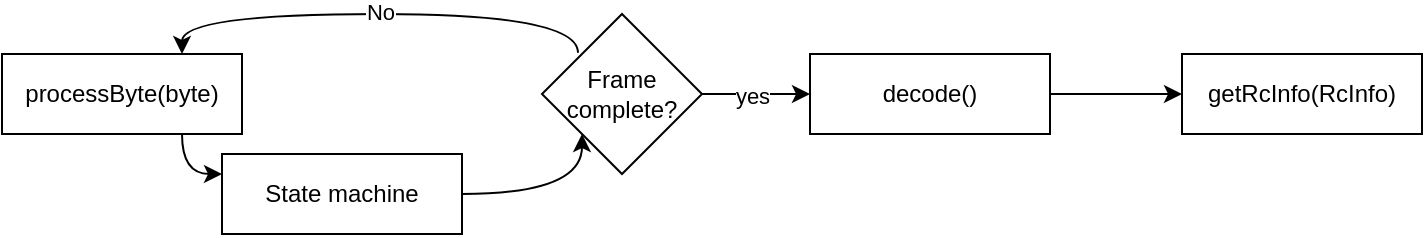 <mxfile version="27.1.3">
  <diagram name="Página-1" id="Wy1xzq8sEiM7D3Ojbia0">
    <mxGraphModel dx="983" dy="619" grid="1" gridSize="10" guides="1" tooltips="1" connect="1" arrows="1" fold="1" page="1" pageScale="1" pageWidth="827" pageHeight="1169" math="0" shadow="0">
      <root>
        <mxCell id="0" />
        <mxCell id="1" parent="0" />
        <mxCell id="J0ZxGNbLXhjSqqrhM451-3" style="edgeStyle=orthogonalEdgeStyle;rounded=0;orthogonalLoop=1;jettySize=auto;html=1;entryX=0;entryY=0.25;entryDx=0;entryDy=0;curved=1;exitX=0.75;exitY=1;exitDx=0;exitDy=0;" edge="1" parent="1" source="J0ZxGNbLXhjSqqrhM451-1" target="J0ZxGNbLXhjSqqrhM451-9">
          <mxGeometry relative="1" as="geometry">
            <Array as="points">
              <mxPoint x="150" y="180" />
            </Array>
          </mxGeometry>
        </mxCell>
        <mxCell id="J0ZxGNbLXhjSqqrhM451-4" style="edgeStyle=orthogonalEdgeStyle;rounded=0;orthogonalLoop=1;jettySize=auto;html=1;entryX=0.221;entryY=0.242;entryDx=0;entryDy=0;curved=1;exitX=1;exitY=0;exitDx=0;exitDy=0;startArrow=classic;startFill=1;endArrow=none;entryPerimeter=0;" edge="1" parent="1" target="J0ZxGNbLXhjSqqrhM451-2">
          <mxGeometry relative="1" as="geometry">
            <mxPoint x="150" y="120" as="sourcePoint" />
            <mxPoint x="270" y="120" as="targetPoint" />
            <Array as="points">
              <mxPoint x="150" y="100" />
              <mxPoint x="348" y="100" />
              <mxPoint x="348" y="119" />
            </Array>
          </mxGeometry>
        </mxCell>
        <mxCell id="J0ZxGNbLXhjSqqrhM451-5" value="No" style="edgeLabel;html=1;align=center;verticalAlign=middle;resizable=0;points=[];" vertex="1" connectable="0" parent="J0ZxGNbLXhjSqqrhM451-4">
          <mxGeometry y="1" relative="1" as="geometry">
            <mxPoint as="offset" />
          </mxGeometry>
        </mxCell>
        <mxCell id="J0ZxGNbLXhjSqqrhM451-1" value="processByte(byte)" style="rounded=0;whiteSpace=wrap;html=1;" vertex="1" parent="1">
          <mxGeometry x="60" y="120" width="120" height="40" as="geometry" />
        </mxCell>
        <mxCell id="J0ZxGNbLXhjSqqrhM451-7" style="edgeStyle=orthogonalEdgeStyle;rounded=0;orthogonalLoop=1;jettySize=auto;html=1;entryX=0;entryY=0.5;entryDx=0;entryDy=0;" edge="1" parent="1" source="J0ZxGNbLXhjSqqrhM451-2" target="J0ZxGNbLXhjSqqrhM451-6">
          <mxGeometry relative="1" as="geometry" />
        </mxCell>
        <mxCell id="J0ZxGNbLXhjSqqrhM451-8" value="yes" style="edgeLabel;html=1;align=center;verticalAlign=middle;resizable=0;points=[];" vertex="1" connectable="0" parent="J0ZxGNbLXhjSqqrhM451-7">
          <mxGeometry x="-0.082" y="-1" relative="1" as="geometry">
            <mxPoint as="offset" />
          </mxGeometry>
        </mxCell>
        <mxCell id="J0ZxGNbLXhjSqqrhM451-2" value="Frame complete?" style="rhombus;whiteSpace=wrap;html=1;" vertex="1" parent="1">
          <mxGeometry x="330" y="100" width="80" height="80" as="geometry" />
        </mxCell>
        <mxCell id="J0ZxGNbLXhjSqqrhM451-13" style="edgeStyle=orthogonalEdgeStyle;rounded=0;orthogonalLoop=1;jettySize=auto;html=1;entryX=0;entryY=0.5;entryDx=0;entryDy=0;" edge="1" parent="1" source="J0ZxGNbLXhjSqqrhM451-6" target="J0ZxGNbLXhjSqqrhM451-11">
          <mxGeometry relative="1" as="geometry" />
        </mxCell>
        <mxCell id="J0ZxGNbLXhjSqqrhM451-6" value="decode()" style="rounded=0;whiteSpace=wrap;html=1;" vertex="1" parent="1">
          <mxGeometry x="464" y="120" width="120" height="40" as="geometry" />
        </mxCell>
        <mxCell id="J0ZxGNbLXhjSqqrhM451-10" style="edgeStyle=orthogonalEdgeStyle;rounded=0;orthogonalLoop=1;jettySize=auto;html=1;entryX=0;entryY=1;entryDx=0;entryDy=0;curved=1;" edge="1" parent="1" source="J0ZxGNbLXhjSqqrhM451-9" target="J0ZxGNbLXhjSqqrhM451-2">
          <mxGeometry relative="1" as="geometry">
            <Array as="points">
              <mxPoint x="350" y="190" />
            </Array>
          </mxGeometry>
        </mxCell>
        <mxCell id="J0ZxGNbLXhjSqqrhM451-9" value="State machine" style="rounded=0;whiteSpace=wrap;html=1;" vertex="1" parent="1">
          <mxGeometry x="170" y="170" width="120" height="40" as="geometry" />
        </mxCell>
        <mxCell id="J0ZxGNbLXhjSqqrhM451-11" value="getRcInfo(RcInfo)" style="rounded=0;whiteSpace=wrap;html=1;" vertex="1" parent="1">
          <mxGeometry x="650" y="120" width="120" height="40" as="geometry" />
        </mxCell>
      </root>
    </mxGraphModel>
  </diagram>
</mxfile>

